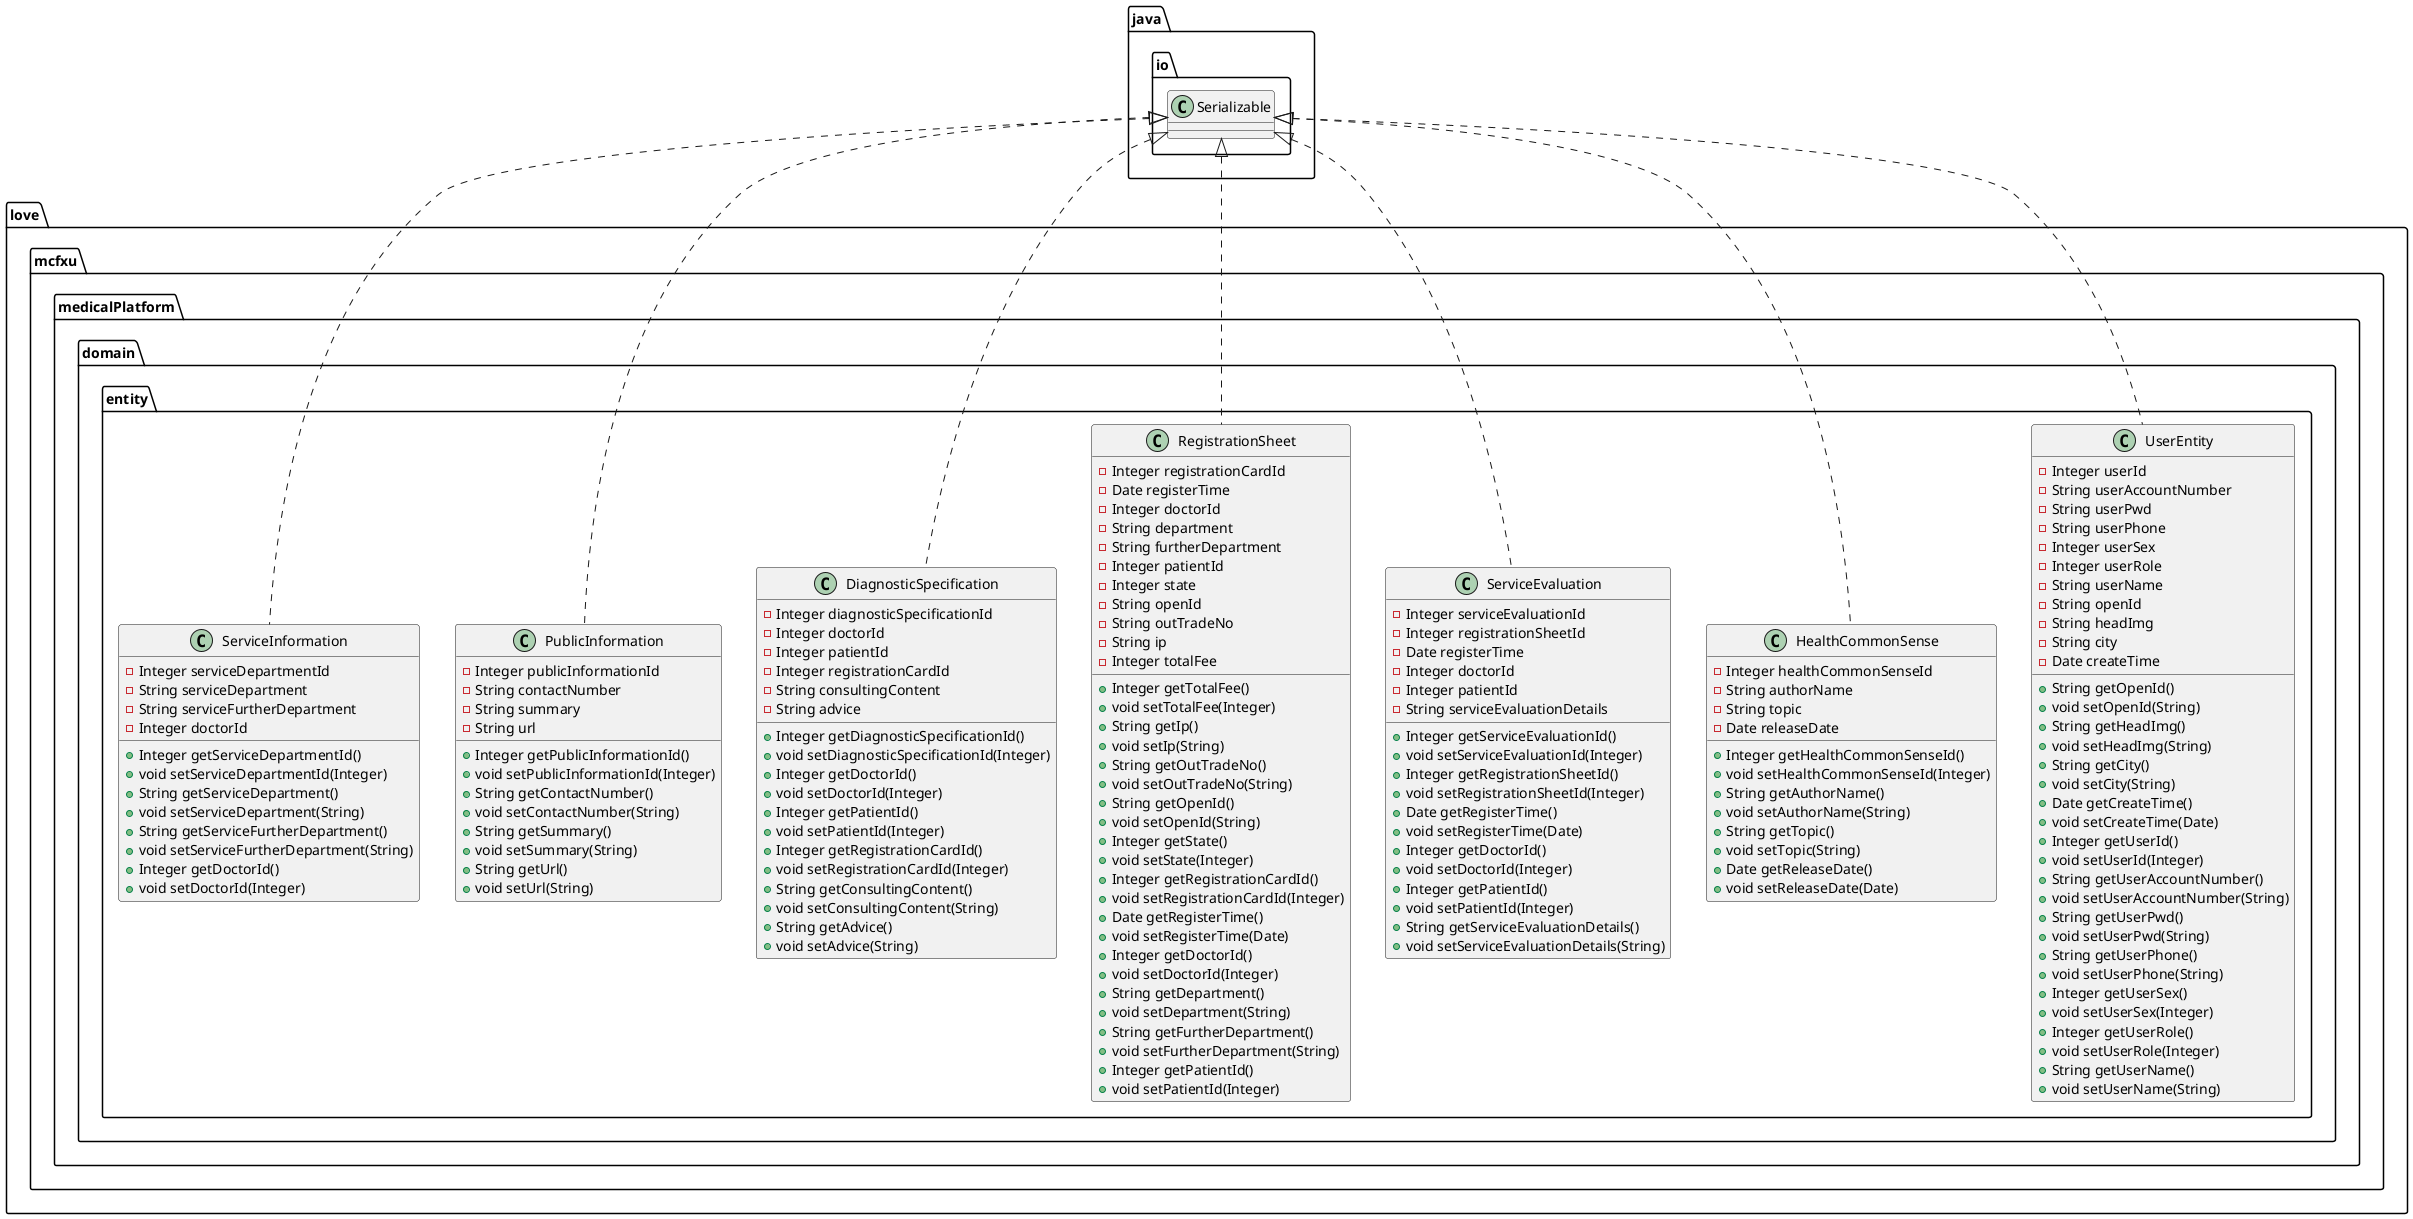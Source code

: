 @startuml
class love.mcfxu.medicalPlatform.domain.entity.UserEntity {
- Integer userId
- String userAccountNumber
- String userPwd
- String userPhone
- Integer userSex
- Integer userRole
- String userName
- String openId
- String headImg
- String city
- Date createTime
+ String getOpenId()
+ void setOpenId(String)
+ String getHeadImg()
+ void setHeadImg(String)
+ String getCity()
+ void setCity(String)
+ Date getCreateTime()
+ void setCreateTime(Date)
+ Integer getUserId()
+ void setUserId(Integer)
+ String getUserAccountNumber()
+ void setUserAccountNumber(String)
+ String getUserPwd()
+ void setUserPwd(String)
+ String getUserPhone()
+ void setUserPhone(String)
+ Integer getUserSex()
+ void setUserSex(Integer)
+ Integer getUserRole()
+ void setUserRole(Integer)
+ String getUserName()
+ void setUserName(String)
}
class love.mcfxu.medicalPlatform.domain.entity.HealthCommonSense {
- Integer healthCommonSenseId
- String authorName
- String topic
- Date releaseDate
+ Integer getHealthCommonSenseId()
+ void setHealthCommonSenseId(Integer)
+ String getAuthorName()
+ void setAuthorName(String)
+ String getTopic()
+ void setTopic(String)
+ Date getReleaseDate()
+ void setReleaseDate(Date)
}
class love.mcfxu.medicalPlatform.domain.entity.ServiceEvaluation {
- Integer serviceEvaluationId
- Integer registrationSheetId
- Date registerTime
- Integer doctorId
- Integer patientId
- String serviceEvaluationDetails
+ Integer getServiceEvaluationId()
+ void setServiceEvaluationId(Integer)
+ Integer getRegistrationSheetId()
+ void setRegistrationSheetId(Integer)
+ Date getRegisterTime()
+ void setRegisterTime(Date)
+ Integer getDoctorId()
+ void setDoctorId(Integer)
+ Integer getPatientId()
+ void setPatientId(Integer)
+ String getServiceEvaluationDetails()
+ void setServiceEvaluationDetails(String)
}
class love.mcfxu.medicalPlatform.domain.entity.RegistrationSheet {
- Integer registrationCardId
- Date registerTime
- Integer doctorId
- String department
- String furtherDepartment
- Integer patientId
- Integer state
- String openId
- String outTradeNo
- String ip
- Integer totalFee
+ Integer getTotalFee()
+ void setTotalFee(Integer)
+ String getIp()
+ void setIp(String)
+ String getOutTradeNo()
+ void setOutTradeNo(String)
+ String getOpenId()
+ void setOpenId(String)
+ Integer getState()
+ void setState(Integer)
+ Integer getRegistrationCardId()
+ void setRegistrationCardId(Integer)
+ Date getRegisterTime()
+ void setRegisterTime(Date)
+ Integer getDoctorId()
+ void setDoctorId(Integer)
+ String getDepartment()
+ void setDepartment(String)
+ String getFurtherDepartment()
+ void setFurtherDepartment(String)
+ Integer getPatientId()
+ void setPatientId(Integer)
}
class love.mcfxu.medicalPlatform.domain.entity.DiagnosticSpecification {
- Integer diagnosticSpecificationId
- Integer doctorId
- Integer patientId
- Integer registrationCardId
- String consultingContent
- String advice
+ Integer getDiagnosticSpecificationId()
+ void setDiagnosticSpecificationId(Integer)
+ Integer getDoctorId()
+ void setDoctorId(Integer)
+ Integer getPatientId()
+ void setPatientId(Integer)
+ Integer getRegistrationCardId()
+ void setRegistrationCardId(Integer)
+ String getConsultingContent()
+ void setConsultingContent(String)
+ String getAdvice()
+ void setAdvice(String)
}
class love.mcfxu.medicalPlatform.domain.entity.PublicInformation {
- Integer publicInformationId
- String contactNumber
- String summary
- String url
+ Integer getPublicInformationId()
+ void setPublicInformationId(Integer)
+ String getContactNumber()
+ void setContactNumber(String)
+ String getSummary()
+ void setSummary(String)
+ String getUrl()
+ void setUrl(String)
}
class love.mcfxu.medicalPlatform.domain.entity.ServiceInformation {
- Integer serviceDepartmentId
- String serviceDepartment
- String serviceFurtherDepartment
- Integer doctorId
+ Integer getServiceDepartmentId()
+ void setServiceDepartmentId(Integer)
+ String getServiceDepartment()
+ void setServiceDepartment(String)
+ String getServiceFurtherDepartment()
+ void setServiceFurtherDepartment(String)
+ Integer getDoctorId()
+ void setDoctorId(Integer)
}


java.io.Serializable <|.. love.mcfxu.medicalPlatform.domain.entity.UserEntity
java.io.Serializable <|.. love.mcfxu.medicalPlatform.domain.entity.HealthCommonSense
java.io.Serializable <|.. love.mcfxu.medicalPlatform.domain.entity.ServiceEvaluation
java.io.Serializable <|.. love.mcfxu.medicalPlatform.domain.entity.RegistrationSheet
java.io.Serializable <|.. love.mcfxu.medicalPlatform.domain.entity.DiagnosticSpecification
java.io.Serializable <|.. love.mcfxu.medicalPlatform.domain.entity.PublicInformation
java.io.Serializable <|.. love.mcfxu.medicalPlatform.domain.entity.ServiceInformation
@enduml